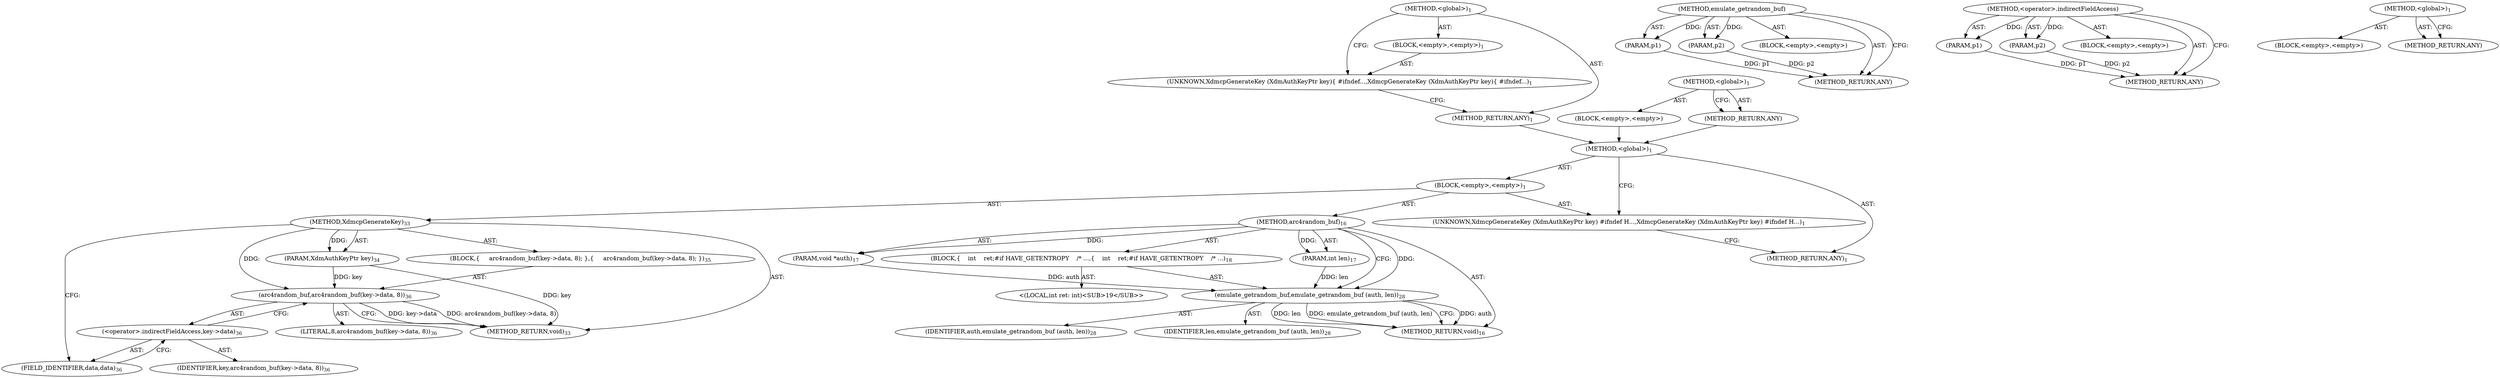 digraph "XdmcpGenerateKey" {
vulnerable_6 [label=<(METHOD,&lt;global&gt;)<SUB>1</SUB>>];
vulnerable_7 [label=<(BLOCK,&lt;empty&gt;,&lt;empty&gt;)<SUB>1</SUB>>];
vulnerable_8 [label=<(UNKNOWN,XdmcpGenerateKey (XdmAuthKeyPtr key)
{
 #ifndef...,XdmcpGenerateKey (XdmAuthKeyPtr key)
{
 #ifndef...)<SUB>1</SUB>>];
vulnerable_9 [label=<(METHOD_RETURN,ANY)<SUB>1</SUB>>];
vulnerable_14 [label=<(METHOD,&lt;global&gt;)<SUB>1</SUB>>];
vulnerable_15 [label=<(BLOCK,&lt;empty&gt;,&lt;empty&gt;)>];
vulnerable_16 [label=<(METHOD_RETURN,ANY)>];
fixed_6 [label=<(METHOD,&lt;global&gt;)<SUB>1</SUB>>];
fixed_7 [label=<(BLOCK,&lt;empty&gt;,&lt;empty&gt;)<SUB>1</SUB>>];
fixed_8 [label=<(UNKNOWN,XdmcpGenerateKey (XdmAuthKeyPtr key)
 #ifndef H...,XdmcpGenerateKey (XdmAuthKeyPtr key)
 #ifndef H...)<SUB>1</SUB>>];
fixed_9 [label=<(METHOD,arc4random_buf)<SUB>16</SUB>>];
fixed_10 [label=<(PARAM,void *auth)<SUB>17</SUB>>];
fixed_11 [label=<(PARAM,int len)<SUB>17</SUB>>];
fixed_12 [label=<(BLOCK,{
    int	    ret;

#if HAVE_GETENTROPY
    /* ...,{
    int	    ret;

#if HAVE_GETENTROPY
    /* ...)<SUB>18</SUB>>];
fixed_13 [label="<(LOCAL,int ret: int)<SUB>19</SUB>>"];
fixed_14 [label=<(emulate_getrandom_buf,emulate_getrandom_buf (auth, len))<SUB>28</SUB>>];
fixed_15 [label=<(IDENTIFIER,auth,emulate_getrandom_buf (auth, len))<SUB>28</SUB>>];
fixed_16 [label=<(IDENTIFIER,len,emulate_getrandom_buf (auth, len))<SUB>28</SUB>>];
fixed_17 [label=<(METHOD_RETURN,void)<SUB>16</SUB>>];
fixed_19 [label=<(METHOD,XdmcpGenerateKey)<SUB>33</SUB>>];
fixed_20 [label=<(PARAM,XdmAuthKeyPtr key)<SUB>34</SUB>>];
fixed_21 [label=<(BLOCK,{
     arc4random_buf(key-&gt;data, 8);
 },{
     arc4random_buf(key-&gt;data, 8);
 })<SUB>35</SUB>>];
fixed_22 [label=<(arc4random_buf,arc4random_buf(key-&gt;data, 8))<SUB>36</SUB>>];
fixed_23 [label=<(&lt;operator&gt;.indirectFieldAccess,key-&gt;data)<SUB>36</SUB>>];
fixed_24 [label=<(IDENTIFIER,key,arc4random_buf(key-&gt;data, 8))<SUB>36</SUB>>];
fixed_25 [label=<(FIELD_IDENTIFIER,data,data)<SUB>36</SUB>>];
fixed_26 [label=<(LITERAL,8,arc4random_buf(key-&gt;data, 8))<SUB>36</SUB>>];
fixed_27 [label=<(METHOD_RETURN,void)<SUB>33</SUB>>];
fixed_29 [label=<(METHOD_RETURN,ANY)<SUB>1</SUB>>];
fixed_48 [label=<(METHOD,emulate_getrandom_buf)>];
fixed_49 [label=<(PARAM,p1)>];
fixed_50 [label=<(PARAM,p2)>];
fixed_51 [label=<(BLOCK,&lt;empty&gt;,&lt;empty&gt;)>];
fixed_52 [label=<(METHOD_RETURN,ANY)>];
fixed_53 [label=<(METHOD,&lt;operator&gt;.indirectFieldAccess)>];
fixed_54 [label=<(PARAM,p1)>];
fixed_55 [label=<(PARAM,p2)>];
fixed_56 [label=<(BLOCK,&lt;empty&gt;,&lt;empty&gt;)>];
fixed_57 [label=<(METHOD_RETURN,ANY)>];
fixed_42 [label=<(METHOD,&lt;global&gt;)<SUB>1</SUB>>];
fixed_43 [label=<(BLOCK,&lt;empty&gt;,&lt;empty&gt;)>];
fixed_44 [label=<(METHOD_RETURN,ANY)>];
vulnerable_6 -> vulnerable_7  [key=0, label="AST: "];
vulnerable_6 -> vulnerable_9  [key=0, label="AST: "];
vulnerable_6 -> vulnerable_8  [key=0, label="CFG: "];
vulnerable_7 -> vulnerable_8  [key=0, label="AST: "];
vulnerable_8 -> vulnerable_9  [key=0, label="CFG: "];
vulnerable_9 -> fixed_6  [key=0];
vulnerable_14 -> vulnerable_15  [key=0, label="AST: "];
vulnerable_14 -> vulnerable_16  [key=0, label="AST: "];
vulnerable_14 -> vulnerable_16  [key=1, label="CFG: "];
vulnerable_15 -> fixed_6  [key=0];
vulnerable_16 -> fixed_6  [key=0];
fixed_6 -> fixed_7  [key=0, label="AST: "];
fixed_6 -> fixed_29  [key=0, label="AST: "];
fixed_6 -> fixed_8  [key=0, label="CFG: "];
fixed_7 -> fixed_8  [key=0, label="AST: "];
fixed_7 -> fixed_9  [key=0, label="AST: "];
fixed_7 -> fixed_19  [key=0, label="AST: "];
fixed_8 -> fixed_29  [key=0, label="CFG: "];
fixed_9 -> fixed_10  [key=0, label="AST: "];
fixed_9 -> fixed_10  [key=1, label="DDG: "];
fixed_9 -> fixed_11  [key=0, label="AST: "];
fixed_9 -> fixed_11  [key=1, label="DDG: "];
fixed_9 -> fixed_12  [key=0, label="AST: "];
fixed_9 -> fixed_17  [key=0, label="AST: "];
fixed_9 -> fixed_14  [key=0, label="CFG: "];
fixed_9 -> fixed_14  [key=1, label="DDG: "];
fixed_10 -> fixed_14  [key=0, label="DDG: auth"];
fixed_11 -> fixed_14  [key=0, label="DDG: len"];
fixed_12 -> fixed_13  [key=0, label="AST: "];
fixed_12 -> fixed_14  [key=0, label="AST: "];
fixed_14 -> fixed_15  [key=0, label="AST: "];
fixed_14 -> fixed_16  [key=0, label="AST: "];
fixed_14 -> fixed_17  [key=0, label="CFG: "];
fixed_14 -> fixed_17  [key=1, label="DDG: auth"];
fixed_14 -> fixed_17  [key=2, label="DDG: len"];
fixed_14 -> fixed_17  [key=3, label="DDG: emulate_getrandom_buf (auth, len)"];
fixed_19 -> fixed_20  [key=0, label="AST: "];
fixed_19 -> fixed_20  [key=1, label="DDG: "];
fixed_19 -> fixed_21  [key=0, label="AST: "];
fixed_19 -> fixed_27  [key=0, label="AST: "];
fixed_19 -> fixed_25  [key=0, label="CFG: "];
fixed_19 -> fixed_22  [key=0, label="DDG: "];
fixed_20 -> fixed_27  [key=0, label="DDG: key"];
fixed_20 -> fixed_22  [key=0, label="DDG: key"];
fixed_21 -> fixed_22  [key=0, label="AST: "];
fixed_22 -> fixed_23  [key=0, label="AST: "];
fixed_22 -> fixed_26  [key=0, label="AST: "];
fixed_22 -> fixed_27  [key=0, label="CFG: "];
fixed_22 -> fixed_27  [key=1, label="DDG: key-&gt;data"];
fixed_22 -> fixed_27  [key=2, label="DDG: arc4random_buf(key-&gt;data, 8)"];
fixed_23 -> fixed_24  [key=0, label="AST: "];
fixed_23 -> fixed_25  [key=0, label="AST: "];
fixed_23 -> fixed_22  [key=0, label="CFG: "];
fixed_25 -> fixed_23  [key=0, label="CFG: "];
fixed_48 -> fixed_49  [key=0, label="AST: "];
fixed_48 -> fixed_49  [key=1, label="DDG: "];
fixed_48 -> fixed_51  [key=0, label="AST: "];
fixed_48 -> fixed_50  [key=0, label="AST: "];
fixed_48 -> fixed_50  [key=1, label="DDG: "];
fixed_48 -> fixed_52  [key=0, label="AST: "];
fixed_48 -> fixed_52  [key=1, label="CFG: "];
fixed_49 -> fixed_52  [key=0, label="DDG: p1"];
fixed_50 -> fixed_52  [key=0, label="DDG: p2"];
fixed_53 -> fixed_54  [key=0, label="AST: "];
fixed_53 -> fixed_54  [key=1, label="DDG: "];
fixed_53 -> fixed_56  [key=0, label="AST: "];
fixed_53 -> fixed_55  [key=0, label="AST: "];
fixed_53 -> fixed_55  [key=1, label="DDG: "];
fixed_53 -> fixed_57  [key=0, label="AST: "];
fixed_53 -> fixed_57  [key=1, label="CFG: "];
fixed_54 -> fixed_57  [key=0, label="DDG: p1"];
fixed_55 -> fixed_57  [key=0, label="DDG: p2"];
fixed_42 -> fixed_43  [key=0, label="AST: "];
fixed_42 -> fixed_44  [key=0, label="AST: "];
fixed_42 -> fixed_44  [key=1, label="CFG: "];
}

